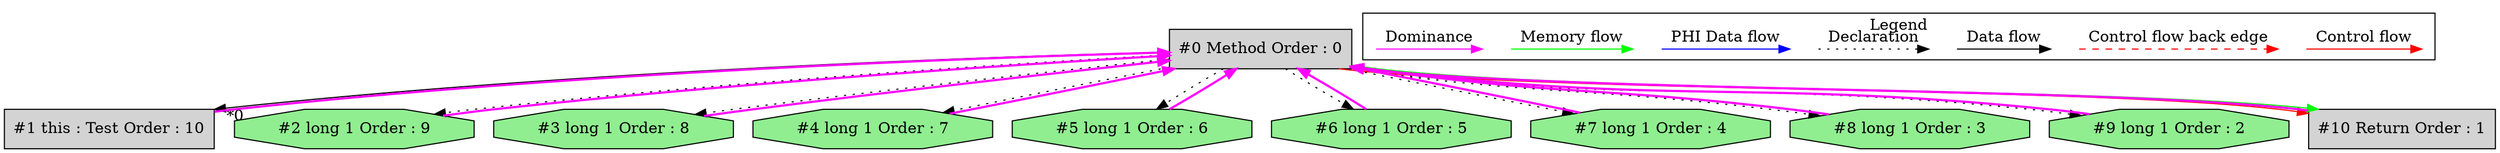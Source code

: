 digraph debugoutput {
 ordering="in";
 node0[label="#0 Method Order : 0",shape=box, fillcolor=lightgrey, style=filled];
 node1[label="#1 this : Test Order : 10",shape=box, fillcolor=lightgrey, style=filled];
 node1 -> node0[dir="forward" color="fuchsia" penwidth="2"];
 node0 -> node1[headlabel="*0", labeldistance=2];
 node2[label="#2 long 1 Order : 9",shape=octagon, fillcolor=lightgreen, style=filled];
 node2 -> node0[dir="forward" color="fuchsia" penwidth="2"];
 node0 -> node2[style=dotted];
 node3[label="#3 long 1 Order : 8",shape=octagon, fillcolor=lightgreen, style=filled];
 node3 -> node0[dir="forward" color="fuchsia" penwidth="2"];
 node0 -> node3[style=dotted];
 node4[label="#4 long 1 Order : 7",shape=octagon, fillcolor=lightgreen, style=filled];
 node4 -> node0[dir="forward" color="fuchsia" penwidth="2"];
 node0 -> node4[style=dotted];
 node5[label="#5 long 1 Order : 6",shape=octagon, fillcolor=lightgreen, style=filled];
 node5 -> node0[dir="forward" color="fuchsia" penwidth="2"];
 node0 -> node5[style=dotted];
 node6[label="#6 long 1 Order : 5",shape=octagon, fillcolor=lightgreen, style=filled];
 node6 -> node0[dir="forward" color="fuchsia" penwidth="2"];
 node0 -> node6[style=dotted];
 node7[label="#7 long 1 Order : 4",shape=octagon, fillcolor=lightgreen, style=filled];
 node7 -> node0[dir="forward" color="fuchsia" penwidth="2"];
 node0 -> node7[style=dotted];
 node8[label="#8 long 1 Order : 3",shape=octagon, fillcolor=lightgreen, style=filled];
 node8 -> node0[dir="forward" color="fuchsia" penwidth="2"];
 node0 -> node8[style=dotted];
 node9[label="#9 long 1 Order : 2",shape=octagon, fillcolor=lightgreen, style=filled];
 node9 -> node0[dir="forward" color="fuchsia" penwidth="2"];
 node0 -> node9[style=dotted];
 node10[label="#10 Return Order : 1",shape=box, fillcolor=lightgrey, style=filled];
 node10 -> node0[dir="forward" color="fuchsia" penwidth="2"];
 node0 -> node10[labeldistance=2, color=red, fontcolor=red];
 node0 -> node10[labeldistance=2, color=green, constraint=false];
 subgraph cluster_000 {
  label = "Legend";
  node [shape=point]
  {
   rank=same;
   c0 [style = invis];
   c1 [style = invis];
   c2 [style = invis];
   c3 [style = invis];
   d0 [style = invis];
   d1 [style = invis];
   d2 [style = invis];
   d3 [style = invis];
   d4 [style = invis];
   d5 [style = invis];
   d6 [style = invis];
   d7 [style = invis];
   d8 [style = invis];
   d9 [style = invis];
  }
  c0 -> c1 [label="Control flow", style=solid, color=red]
  c2 -> c3 [label="Control flow back edge", style=dashed, color=red]
  d0 -> d1 [label="Data flow"]
  d2 -> d3 [label="Declaration", style=dotted]
  d4 -> d5 [label="PHI Data flow", color=blue]
  d6 -> d7 [label="Memory flow", color=green]
  d8 -> d9 [label="Dominance", color=fuchsia, style=solid]
 }

}
